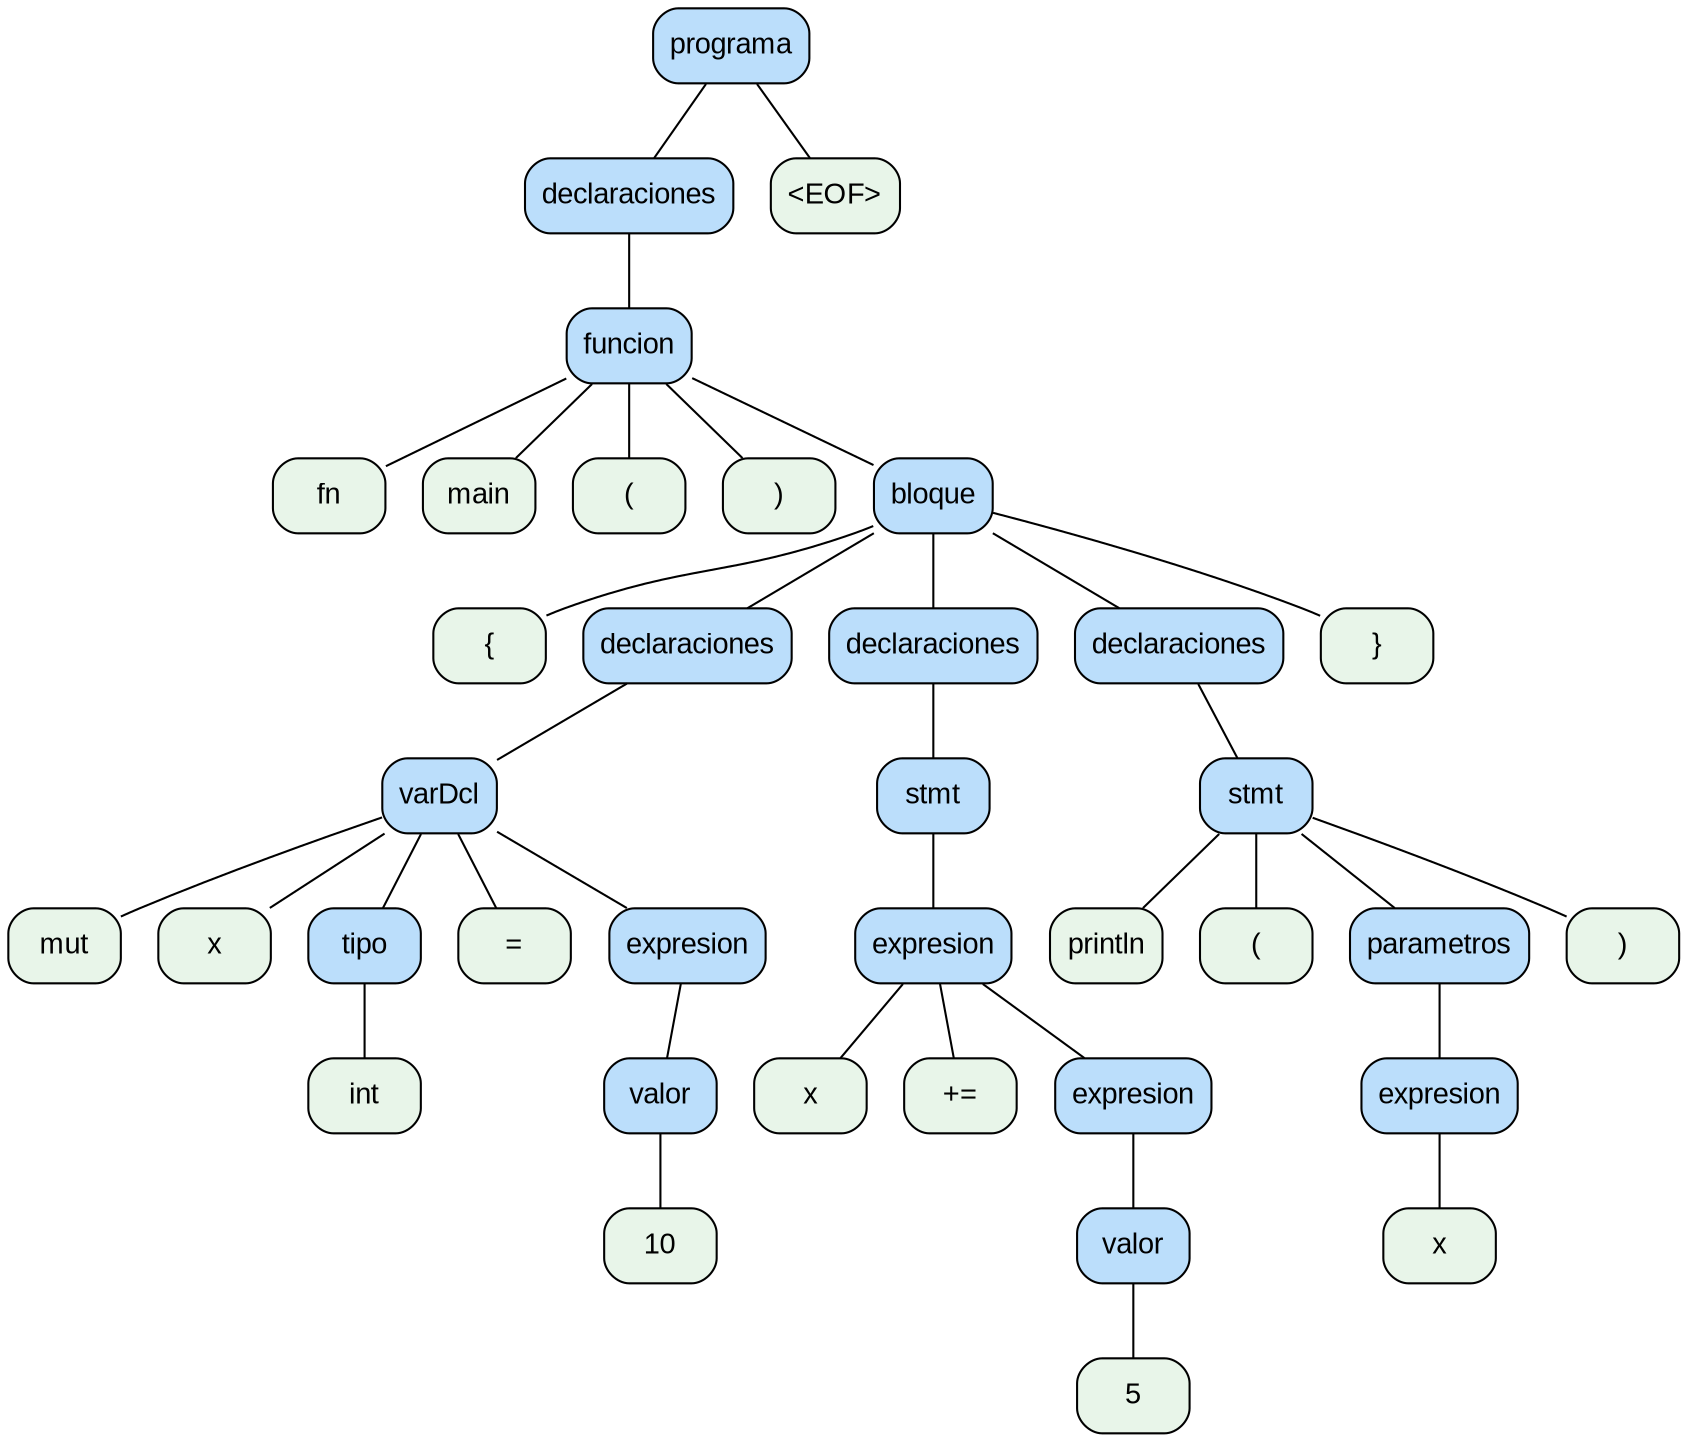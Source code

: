 digraph G {
  node [shape=box, style="rounded,filled", fontname="Arial"];
  edge [arrowhead=none];
  0 [label="programa", fillcolor="#bbdefb"];
  1 [label="declaraciones", fillcolor="#bbdefb"];
  2 [label="funcion", fillcolor="#bbdefb"];
  3 [label="fn", fillcolor="#e8f5e9"];
  2 -> 3;
  4 [label="main", fillcolor="#e8f5e9"];
  2 -> 4;
  5 [label="(", fillcolor="#e8f5e9"];
  2 -> 5;
  6 [label=")", fillcolor="#e8f5e9"];
  2 -> 6;
  7 [label="bloque", fillcolor="#bbdefb"];
  8 [label="{", fillcolor="#e8f5e9"];
  7 -> 8;
  9 [label="declaraciones", fillcolor="#bbdefb"];
  10 [label="varDcl", fillcolor="#bbdefb"];
  11 [label="mut", fillcolor="#e8f5e9"];
  10 -> 11;
  12 [label="x", fillcolor="#e8f5e9"];
  10 -> 12;
  13 [label="tipo", fillcolor="#bbdefb"];
  14 [label="int", fillcolor="#e8f5e9"];
  13 -> 14;
  10 -> 13;
  15 [label="=", fillcolor="#e8f5e9"];
  10 -> 15;
  16 [label="expresion", fillcolor="#bbdefb"];
  17 [label="valor", fillcolor="#bbdefb"];
  18 [label="10", fillcolor="#e8f5e9"];
  17 -> 18;
  16 -> 17;
  10 -> 16;
  9 -> 10;
  7 -> 9;
  19 [label="declaraciones", fillcolor="#bbdefb"];
  20 [label="stmt", fillcolor="#bbdefb"];
  21 [label="expresion", fillcolor="#bbdefb"];
  22 [label="x", fillcolor="#e8f5e9"];
  21 -> 22;
  23 [label="+=", fillcolor="#e8f5e9"];
  21 -> 23;
  24 [label="expresion", fillcolor="#bbdefb"];
  25 [label="valor", fillcolor="#bbdefb"];
  26 [label="5", fillcolor="#e8f5e9"];
  25 -> 26;
  24 -> 25;
  21 -> 24;
  20 -> 21;
  19 -> 20;
  7 -> 19;
  27 [label="declaraciones", fillcolor="#bbdefb"];
  28 [label="stmt", fillcolor="#bbdefb"];
  29 [label="println", fillcolor="#e8f5e9"];
  28 -> 29;
  30 [label="(", fillcolor="#e8f5e9"];
  28 -> 30;
  31 [label="parametros", fillcolor="#bbdefb"];
  32 [label="expresion", fillcolor="#bbdefb"];
  33 [label="x", fillcolor="#e8f5e9"];
  32 -> 33;
  31 -> 32;
  28 -> 31;
  34 [label=")", fillcolor="#e8f5e9"];
  28 -> 34;
  27 -> 28;
  7 -> 27;
  35 [label="}", fillcolor="#e8f5e9"];
  7 -> 35;
  2 -> 7;
  1 -> 2;
  0 -> 1;
  36 [label="<EOF>", fillcolor="#e8f5e9"];
  0 -> 36;
}